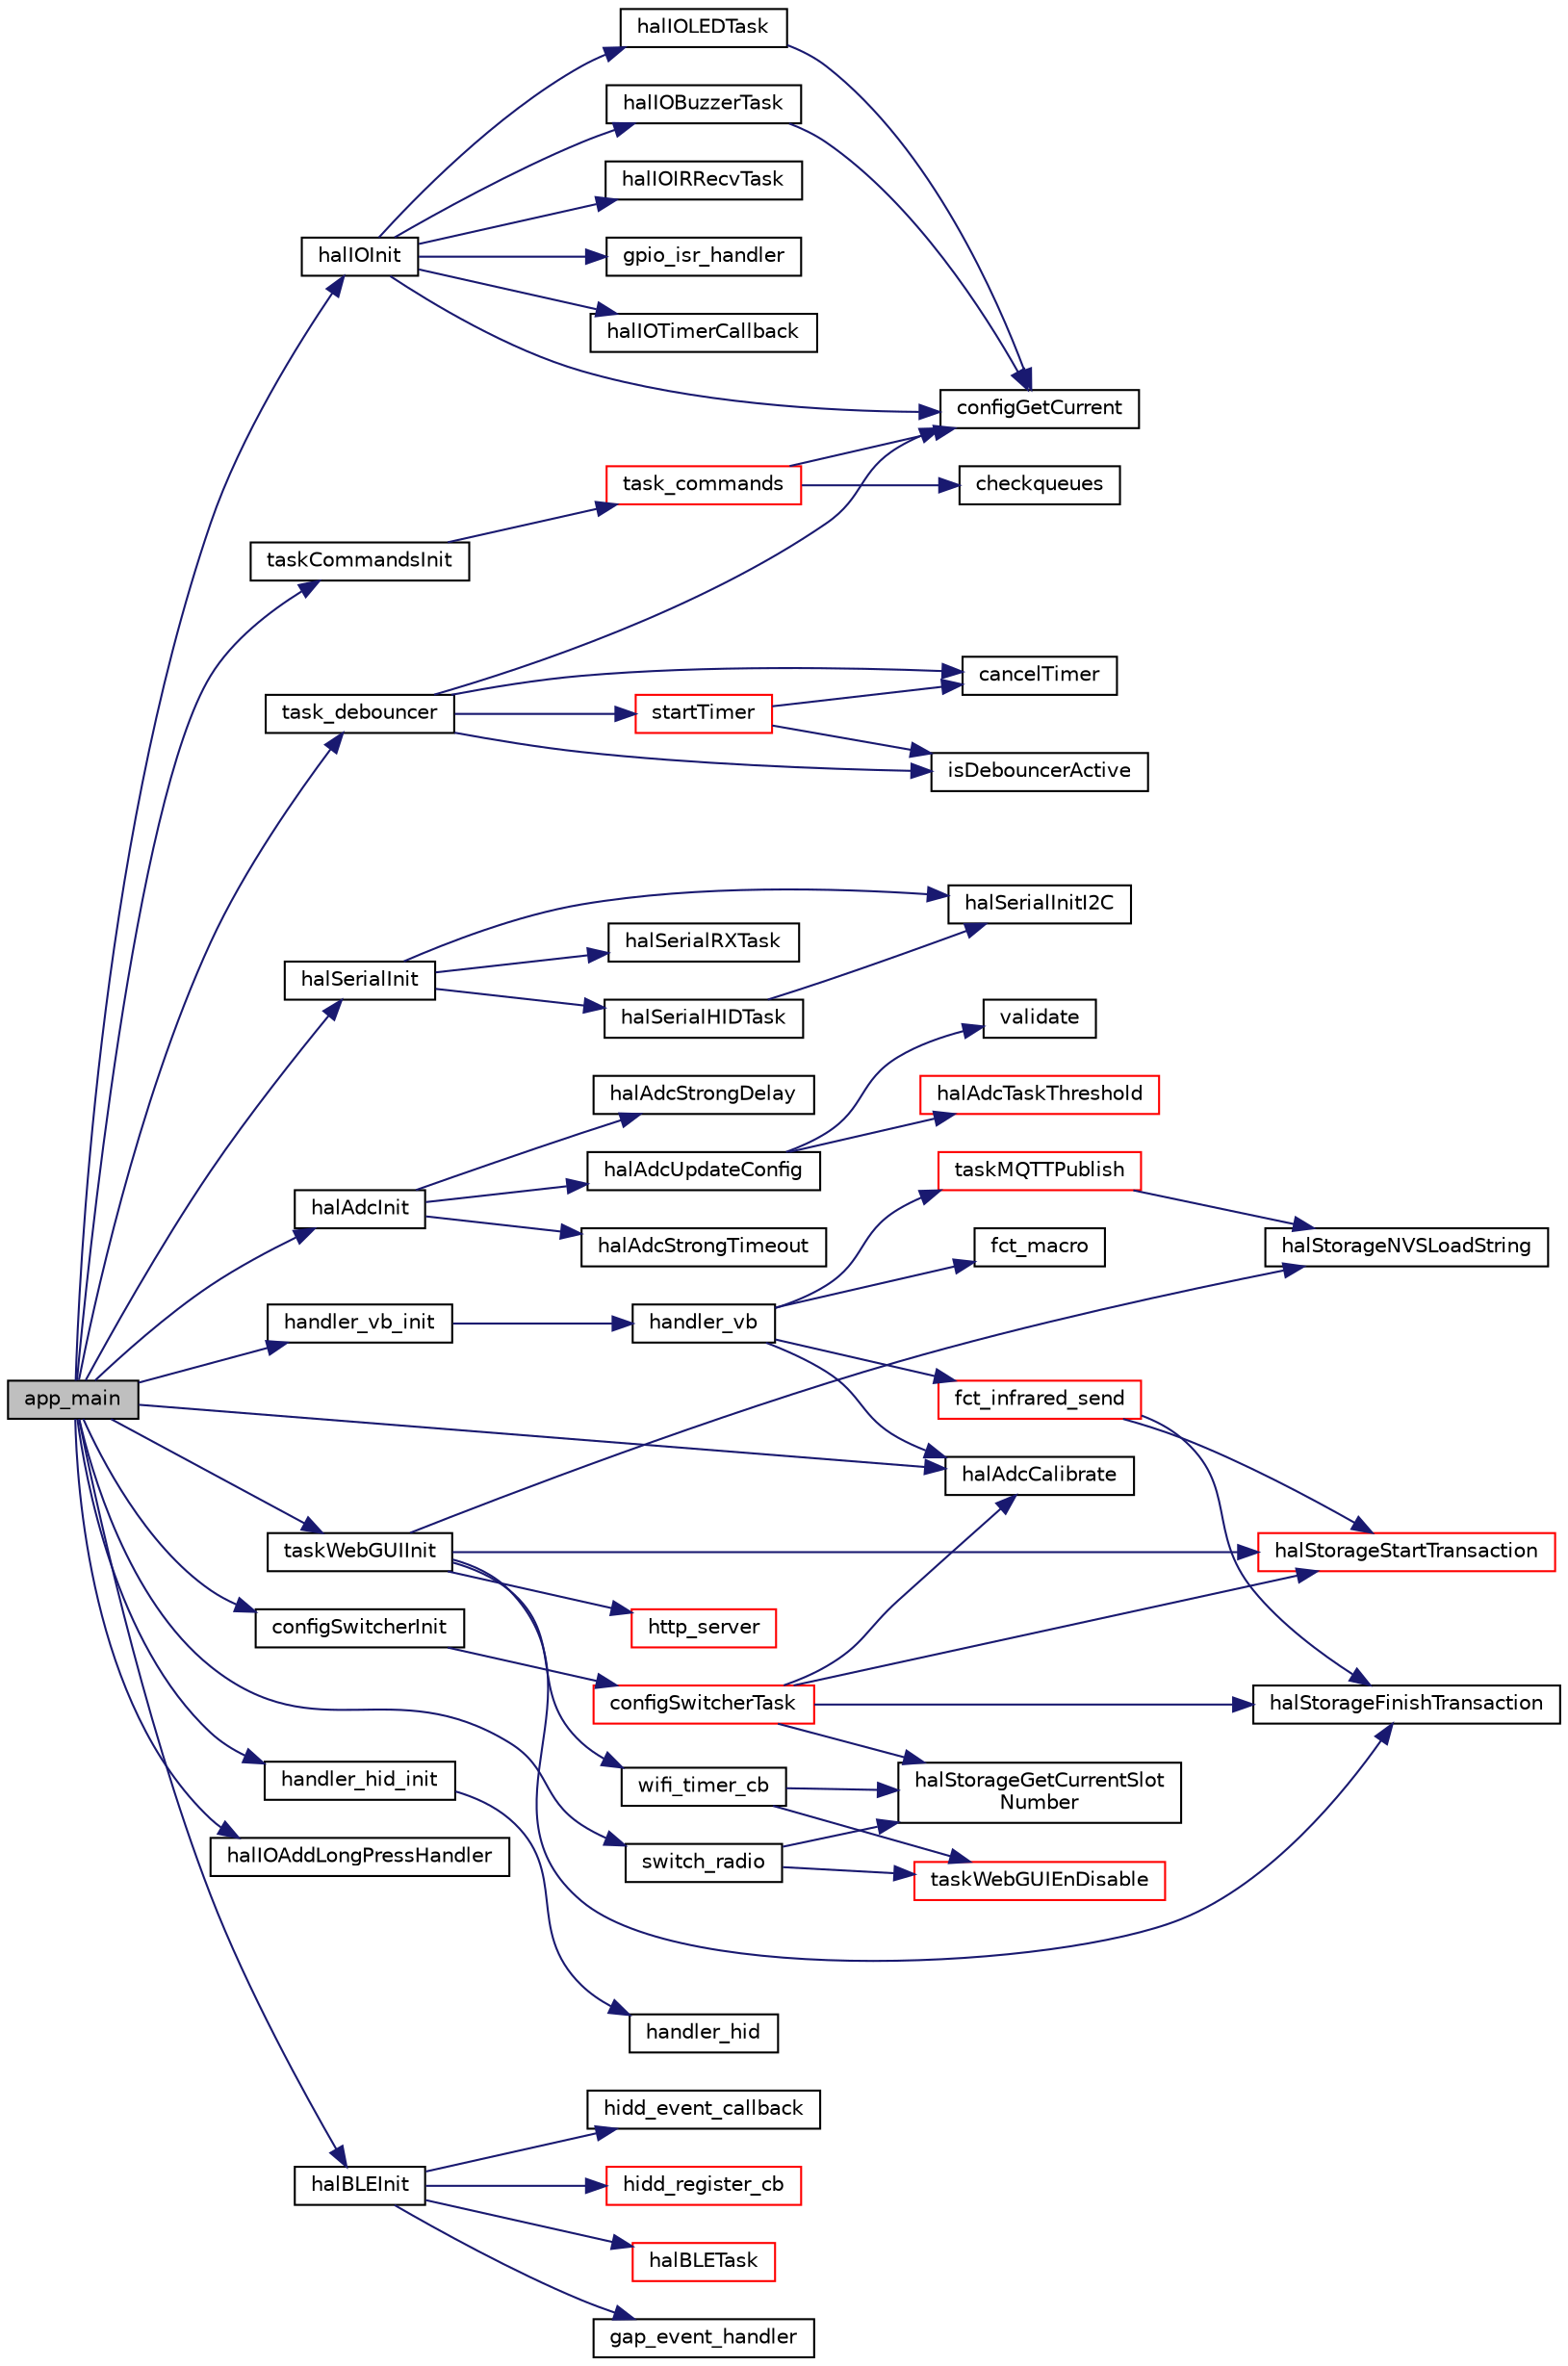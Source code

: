 digraph "app_main"
{
  edge [fontname="Helvetica",fontsize="10",labelfontname="Helvetica",labelfontsize="10"];
  node [fontname="Helvetica",fontsize="10",shape=record];
  rankdir="LR";
  Node0 [label="app_main",height=0.2,width=0.4,color="black", fillcolor="grey75", style="filled", fontcolor="black"];
  Node0 -> Node1 [color="midnightblue",fontsize="10",style="solid",fontname="Helvetica"];
  Node1 [label="halIOInit",height=0.2,width=0.4,color="black", fillcolor="white", style="filled",URL="$hal__io_8c.html#aa5ee74913a09cba6dca62bfdc9f8342b",tooltip="Initializing IO HAL. "];
  Node1 -> Node2 [color="midnightblue",fontsize="10",style="solid",fontname="Helvetica"];
  Node2 [label="configGetCurrent",height=0.2,width=0.4,color="black", fillcolor="white", style="filled",URL="$config__switcher_8c.html#a921538bec34d128a44a748fd5a2c391f",tooltip="Get the current config struct. "];
  Node1 -> Node3 [color="midnightblue",fontsize="10",style="solid",fontname="Helvetica"];
  Node3 [label="gpio_isr_handler",height=0.2,width=0.4,color="black", fillcolor="white", style="filled",URL="$hal__io_8c.html#addfc4a2f0cb7848979817346b6f53afc",tooltip="GPIO ISR handler for buttons (internal/external) "];
  Node1 -> Node4 [color="midnightblue",fontsize="10",style="solid",fontname="Helvetica"];
  Node4 [label="halIOTimerCallback",height=0.2,width=0.4,color="black", fillcolor="white", style="filled",URL="$hal__io_8c.html#a410f1d9b7e6031b9e626af17fba411d1",tooltip="Timer callback for calling longpress handler. "];
  Node1 -> Node5 [color="midnightblue",fontsize="10",style="solid",fontname="Helvetica"];
  Node5 [label="halIOIRRecvTask",height=0.2,width=0.4,color="black", fillcolor="white", style="filled",URL="$hal__io_8c.html#af049ec6b187a1b5b1575120758561ae8",tooltip="HAL TASK - IR receiving (recording) task. "];
  Node1 -> Node6 [color="midnightblue",fontsize="10",style="solid",fontname="Helvetica"];
  Node6 [label="halIOLEDTask",height=0.2,width=0.4,color="black", fillcolor="white", style="filled",URL="$hal__io_8c.html#ad83b58c9ee836526a874392c0757f42d",tooltip="HAL TASK - LED update task. "];
  Node6 -> Node2 [color="midnightblue",fontsize="10",style="solid",fontname="Helvetica"];
  Node1 -> Node7 [color="midnightblue",fontsize="10",style="solid",fontname="Helvetica"];
  Node7 [label="halIOBuzzerTask",height=0.2,width=0.4,color="black", fillcolor="white", style="filled",URL="$hal__io_8c.html#a5c30b3b4a88e8f23489485659d53c7c0",tooltip="HAL TASK - Buzzer update task. "];
  Node7 -> Node2 [color="midnightblue",fontsize="10",style="solid",fontname="Helvetica"];
  Node0 -> Node8 [color="midnightblue",fontsize="10",style="solid",fontname="Helvetica"];
  Node8 [label="halSerialInit",height=0.2,width=0.4,color="black", fillcolor="white", style="filled",URL="$hal__serial_8c.html#a2d03c06463b09e33d87d90eb273819b0",tooltip="Initialize the serial HAL. "];
  Node8 -> Node9 [color="midnightblue",fontsize="10",style="solid",fontname="Helvetica"];
  Node9 [label="halSerialInitI2C",height=0.2,width=0.4,color="black", fillcolor="white", style="filled",URL="$hal__serial_8c.html#a4d756bd77bd3ad6e8b7f7411a1624baa",tooltip="Initialize I2C for reading ADC values from LPC. "];
  Node8 -> Node10 [color="midnightblue",fontsize="10",style="solid",fontname="Helvetica"];
  Node10 [label="halSerialHIDTask",height=0.2,width=0.4,color="black", fillcolor="white", style="filled",URL="$hal__serial_8c.html#a6689f99c3a8e5f787a3d995260d8d298",tooltip="CONTINOUS TASK - Process HID commands & send via HID wire to LPC. "];
  Node10 -> Node9 [color="midnightblue",fontsize="10",style="solid",fontname="Helvetica"];
  Node8 -> Node11 [color="midnightblue",fontsize="10",style="solid",fontname="Helvetica"];
  Node11 [label="halSerialRXTask",height=0.2,width=0.4,color="black", fillcolor="white", style="filled",URL="$hal__serial_8c.html#ab3a538fb88a9732f0afc0188cc3c9c38",tooltip="UART RX task for AT command pattern detection and parsing. "];
  Node0 -> Node12 [color="midnightblue",fontsize="10",style="solid",fontname="Helvetica"];
  Node12 [label="halAdcInit",height=0.2,width=0.4,color="black", fillcolor="white", style="filled",URL="$hal__adc_8c.html#a6f0d302f35e5b7f7a1144f0ddace35d2",tooltip="Init the ADC driver module. "];
  Node12 -> Node13 [color="midnightblue",fontsize="10",style="solid",fontname="Helvetica"];
  Node13 [label="halAdcStrongTimeout",height=0.2,width=0.4,color="black", fillcolor="white", style="filled",URL="$hal__adc_8c.html#aa8d7ae84ad54c532e5cefccc8c3cf59e"];
  Node12 -> Node14 [color="midnightblue",fontsize="10",style="solid",fontname="Helvetica"];
  Node14 [label="halAdcStrongDelay",height=0.2,width=0.4,color="black", fillcolor="white", style="filled",URL="$hal__adc_8c.html#a3f107a97695c86ef78b2e8853f0836a3"];
  Node12 -> Node15 [color="midnightblue",fontsize="10",style="solid",fontname="Helvetica"];
  Node15 [label="halAdcUpdateConfig",height=0.2,width=0.4,color="black", fillcolor="white", style="filled",URL="$hal__adc_8c.html#a4135bb73c2271b4a27db8d8d81884de7",tooltip="Reload ADC config. "];
  Node15 -> Node16 [color="midnightblue",fontsize="10",style="solid",fontname="Helvetica"];
  Node16 [label="validate",height=0.2,width=0.4,color="black", fillcolor="white", style="filled",URL="$hal__adc_8c.html#accb1d998767113559a5a93fd9d0abb2c",tooltip="Validate the input value and replace with default if not matching. "];
  Node15 -> Node17 [color="midnightblue",fontsize="10",style="solid",fontname="Helvetica"];
  Node17 [label="halAdcTaskThreshold",height=0.2,width=0.4,color="red", fillcolor="white", style="filled",URL="$hal__adc_8c.html#aee719704e643d27c1faab768cf4bc22e",tooltip="HAL TASK - Threshold task for ADC. "];
  Node0 -> Node25 [color="midnightblue",fontsize="10",style="solid",fontname="Helvetica"];
  Node25 [label="halAdcCalibrate",height=0.2,width=0.4,color="black", fillcolor="white", style="filled",URL="$hal__adc_8c.html#ae549c157d94729e8b06cb391f0f2c97b",tooltip="Calibration function. "];
  Node0 -> Node26 [color="midnightblue",fontsize="10",style="solid",fontname="Helvetica"];
  Node26 [label="handler_hid_init",height=0.2,width=0.4,color="black", fillcolor="white", style="filled",URL="$handler__hid_8c.html#af174e6f6da855a0d9928d6fe1a639c65",tooltip="Init for the HID handler. "];
  Node26 -> Node27 [color="midnightblue",fontsize="10",style="solid",fontname="Helvetica"];
  Node27 [label="handler_hid",height=0.2,width=0.4,color="black", fillcolor="white", style="filled",URL="$handler__hid_8c.html#a0c3d624513602eb74b3734c970d73e6d",tooltip="VB event handler, triggering HID actions. "];
  Node0 -> Node28 [color="midnightblue",fontsize="10",style="solid",fontname="Helvetica"];
  Node28 [label="handler_vb_init",height=0.2,width=0.4,color="black", fillcolor="white", style="filled",URL="$handler__vb_8c.html#ac54a8826a70d3aaf5c284bab02b93444",tooltip="Init for the VB handler. "];
  Node28 -> Node29 [color="midnightblue",fontsize="10",style="solid",fontname="Helvetica"];
  Node29 [label="handler_vb",height=0.2,width=0.4,color="black", fillcolor="white", style="filled",URL="$handler__vb_8c.html#a60c71b4a6cc8a9a3e9e8a3c8e36cffa0",tooltip="VB event handler, triggering VB general actions. "];
  Node29 -> Node30 [color="midnightblue",fontsize="10",style="solid",fontname="Helvetica"];
  Node30 [label="fct_macro",height=0.2,width=0.4,color="black", fillcolor="white", style="filled",URL="$fct__macros_8c.html#a6379aedd63a1b0be6343382aa863a456",tooltip="FUNCTION - Macro execution. "];
  Node29 -> Node25 [color="midnightblue",fontsize="10",style="solid",fontname="Helvetica"];
  Node29 -> Node31 [color="midnightblue",fontsize="10",style="solid",fontname="Helvetica"];
  Node31 [label="fct_infrared_send",height=0.2,width=0.4,color="red", fillcolor="white", style="filled",URL="$fct__infrared_8c.html#a18c2e233aa3a793f43ccb3f67fe90122",tooltip="FUNCTION - Infrared command sending. "];
  Node31 -> Node32 [color="midnightblue",fontsize="10",style="solid",fontname="Helvetica"];
  Node32 [label="halStorageStartTransaction",height=0.2,width=0.4,color="red", fillcolor="white", style="filled",URL="$hal__storage_8c.html#aead99606f84645b2bb6ae000461bf819",tooltip="Start a storage transaction. "];
  Node31 -> Node36 [color="midnightblue",fontsize="10",style="solid",fontname="Helvetica"];
  Node36 [label="halStorageFinishTransaction",height=0.2,width=0.4,color="black", fillcolor="white", style="filled",URL="$hal__storage_8c.html#a00b5db14e24d7ada8a42aa6b3f1a1cb7",tooltip="Finish a storage transaction. "];
  Node29 -> Node37 [color="midnightblue",fontsize="10",style="solid",fontname="Helvetica"];
  Node37 [label="taskMQTTPublish",height=0.2,width=0.4,color="red", fillcolor="white", style="filled",URL="$task__mqtt_8c.html#a6afc039be68c1a831778fe33bd2412a9",tooltip="Publish data via MQTT. "];
  Node37 -> Node39 [color="midnightblue",fontsize="10",style="solid",fontname="Helvetica"];
  Node39 [label="halStorageNVSLoadString",height=0.2,width=0.4,color="black", fillcolor="white", style="filled",URL="$hal__storage_8c.html#a63ec8e05a2bb4c214600e94b8ab05eea",tooltip="Load a string from NVS (global, no slot assignment) "];
  Node0 -> Node43 [color="midnightblue",fontsize="10",style="solid",fontname="Helvetica"];
  Node43 [label="taskCommandsInit",height=0.2,width=0.4,color="black", fillcolor="white", style="filled",URL="$task__commands_8c.html#aedb896e40753227f80768e09d3748419",tooltip="Init the command parser. "];
  Node43 -> Node44 [color="midnightblue",fontsize="10",style="solid",fontname="Helvetica"];
  Node44 [label="task_commands",height=0.2,width=0.4,color="red", fillcolor="white", style="filled",URL="$task__commands_8c.html#a7b36c39275d773aaedcb327ef4e1516f"];
  Node44 -> Node45 [color="midnightblue",fontsize="10",style="solid",fontname="Helvetica"];
  Node45 [label="checkqueues",height=0.2,width=0.4,color="black", fillcolor="white", style="filled",URL="$task__commands_8c.html#adf3aa67816eecac3e756189c9d61cbd2"];
  Node44 -> Node2 [color="midnightblue",fontsize="10",style="solid",fontname="Helvetica"];
  Node0 -> Node60 [color="midnightblue",fontsize="10",style="solid",fontname="Helvetica"];
  Node60 [label="task_debouncer",height=0.2,width=0.4,color="black", fillcolor="white", style="filled",URL="$task__debouncer_8c.html#a79d88e490be7198b9cc37556c66b837b",tooltip="Debouncing main task. "];
  Node60 -> Node2 [color="midnightblue",fontsize="10",style="solid",fontname="Helvetica"];
  Node60 -> Node61 [color="midnightblue",fontsize="10",style="solid",fontname="Helvetica"];
  Node61 [label="cancelTimer",height=0.2,width=0.4,color="black", fillcolor="white", style="filled",URL="$task__debouncer_8c.html#adc07ae860205196c6c285f6926bf2e04",tooltip="Cancel a possibly running debouncing timer. "];
  Node60 -> Node62 [color="midnightblue",fontsize="10",style="solid",fontname="Helvetica"];
  Node62 [label="isDebouncerActive",height=0.2,width=0.4,color="black", fillcolor="white", style="filled",URL="$task__debouncer_8c.html#ac7261ec119f3d0f8c09a484a3395caf8",tooltip="Look for a possibly running debouncing timer. "];
  Node60 -> Node63 [color="midnightblue",fontsize="10",style="solid",fontname="Helvetica"];
  Node63 [label="startTimer",height=0.2,width=0.4,color="red", fillcolor="white", style="filled",URL="$task__debouncer_8c.html#a9c2bdf28ee91c441212941b4ef5621ca",tooltip="Start a timer with a given config and debounce time. "];
  Node63 -> Node62 [color="midnightblue",fontsize="10",style="solid",fontname="Helvetica"];
  Node63 -> Node61 [color="midnightblue",fontsize="10",style="solid",fontname="Helvetica"];
  Node0 -> Node66 [color="midnightblue",fontsize="10",style="solid",fontname="Helvetica"];
  Node66 [label="halIOAddLongPressHandler",height=0.2,width=0.4,color="black", fillcolor="white", style="filled",URL="$hal__io_8c.html#a645ccf6a4abeccd8639c66f11138af4a",tooltip="Add long press handler for Wifi button. "];
  Node0 -> Node67 [color="midnightblue",fontsize="10",style="solid",fontname="Helvetica"];
  Node67 [label="switch_radio",height=0.2,width=0.4,color="black", fillcolor="white", style="filled",URL="$flipmouse__fabi__esp32__kbdmouse__main_8c.html#a93e2ea21db142b4c7172565051a18cb1",tooltip="Switch radio mode. "];
  Node67 -> Node68 [color="midnightblue",fontsize="10",style="solid",fontname="Helvetica"];
  Node68 [label="taskWebGUIEnDisable",height=0.2,width=0.4,color="red", fillcolor="white", style="filled",URL="$task__webgui_8c.html#a907217aa3488ac68c36595c15da821e0",tooltip="En- or Disable WiFi interface. "];
  Node67 -> Node87 [color="midnightblue",fontsize="10",style="solid",fontname="Helvetica"];
  Node87 [label="halStorageGetCurrentSlot\lNumber",height=0.2,width=0.4,color="black", fillcolor="white", style="filled",URL="$hal__storage_8c.html#aa5da838bef47becbd2b5bd96a60c75b3",tooltip="Get number of currently loaded slot. "];
  Node0 -> Node88 [color="midnightblue",fontsize="10",style="solid",fontname="Helvetica"];
  Node88 [label="configSwitcherInit",height=0.2,width=0.4,color="black", fillcolor="white", style="filled",URL="$config__switcher_8c.html#aafed047c8d04b814a85239e031cbad7b",tooltip="Initializing the config switching functionality. "];
  Node88 -> Node89 [color="midnightblue",fontsize="10",style="solid",fontname="Helvetica"];
  Node89 [label="configSwitcherTask",height=0.2,width=0.4,color="red", fillcolor="white", style="filled",URL="$config__switcher_8c.html#af5af5079d1982d42e165039e6de7e40a",tooltip="TASK - Config switcher task, internal config reloading. "];
  Node89 -> Node32 [color="midnightblue",fontsize="10",style="solid",fontname="Helvetica"];
  Node89 -> Node36 [color="midnightblue",fontsize="10",style="solid",fontname="Helvetica"];
  Node89 -> Node87 [color="midnightblue",fontsize="10",style="solid",fontname="Helvetica"];
  Node89 -> Node25 [color="midnightblue",fontsize="10",style="solid",fontname="Helvetica"];
  Node0 -> Node99 [color="midnightblue",fontsize="10",style="solid",fontname="Helvetica"];
  Node99 [label="halBLEInit",height=0.2,width=0.4,color="black", fillcolor="white", style="filled",URL="$hal__ble_8c.html#a559e9af2167a8f1b05a8304234418ed3",tooltip="Main init function to start HID interface (C interface) "];
  Node99 -> Node100 [color="midnightblue",fontsize="10",style="solid",fontname="Helvetica"];
  Node100 [label="gap_event_handler",height=0.2,width=0.4,color="black", fillcolor="white", style="filled",URL="$hal__ble_8c.html#a50ba83bf77cdec4ac247bf44f357f310",tooltip="Callback for GAP events. "];
  Node99 -> Node101 [color="midnightblue",fontsize="10",style="solid",fontname="Helvetica"];
  Node101 [label="hidd_event_callback",height=0.2,width=0.4,color="black", fillcolor="white", style="filled",URL="$hal__ble_8c.html#af6354ad49deff7e2dfb1b8e9072660ee",tooltip="Callback for HID events. "];
  Node99 -> Node102 [color="midnightblue",fontsize="10",style="solid",fontname="Helvetica"];
  Node102 [label="hidd_register_cb",height=0.2,width=0.4,color="red", fillcolor="white", style="filled",URL="$hid__device__le__prf_8c.html#acb0d2b8e95e7bbabf1e3bdab379d18d5"];
  Node99 -> Node104 [color="midnightblue",fontsize="10",style="solid",fontname="Helvetica"];
  Node104 [label="halBLETask",height=0.2,width=0.4,color="red", fillcolor="white", style="filled",URL="$hal__ble_8c.html#ac0a136577e62fc87b368eaec618cf31e",tooltip="CONTINOUS TASK - sending HID commands via BLE. "];
  Node0 -> Node109 [color="midnightblue",fontsize="10",style="solid",fontname="Helvetica"];
  Node109 [label="taskWebGUIInit",height=0.2,width=0.4,color="black", fillcolor="white", style="filled",URL="$task__webgui_8c.html#a669b9245d5040c0162481f7b24dbeea7",tooltip="Init the web / DNS server and the web gui. "];
  Node109 -> Node39 [color="midnightblue",fontsize="10",style="solid",fontname="Helvetica"];
  Node109 -> Node32 [color="midnightblue",fontsize="10",style="solid",fontname="Helvetica"];
  Node109 -> Node36 [color="midnightblue",fontsize="10",style="solid",fontname="Helvetica"];
  Node109 -> Node110 [color="midnightblue",fontsize="10",style="solid",fontname="Helvetica"];
  Node110 [label="wifi_timer_cb",height=0.2,width=0.4,color="black", fillcolor="white", style="filled",URL="$task__webgui_8c.html#ae5ad2f76f20781fd8c89e542bcc8a551",tooltip="Timer callback for disabling wifi. "];
  Node110 -> Node68 [color="midnightblue",fontsize="10",style="solid",fontname="Helvetica"];
  Node110 -> Node87 [color="midnightblue",fontsize="10",style="solid",fontname="Helvetica"];
  Node109 -> Node111 [color="midnightblue",fontsize="10",style="solid",fontname="Helvetica"];
  Node111 [label="http_server",height=0.2,width=0.4,color="red", fillcolor="white", style="filled",URL="$task__webgui_8c.html#adcc5b062c057f73762b1f19b2f6a8185",tooltip="Main webserver task. "];
}
